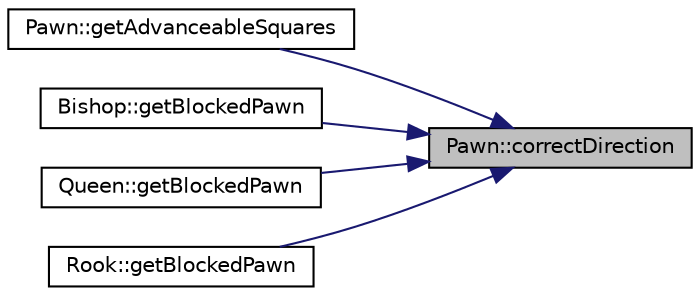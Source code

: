 digraph "Pawn::correctDirection"
{
 // LATEX_PDF_SIZE
  bgcolor="transparent";
  edge [fontname="Helvetica",fontsize="10",labelfontname="Helvetica",labelfontsize="10"];
  node [fontname="Helvetica",fontsize="10",shape=record];
  rankdir="RL";
  Node1 [label="Pawn::correctDirection",height=0.2,width=0.4,color="black", fillcolor="grey75", style="filled", fontcolor="black",tooltip=" "];
  Node1 -> Node2 [dir="back",color="midnightblue",fontsize="10",style="solid",fontname="Helvetica"];
  Node2 [label="Pawn::getAdvanceableSquares",height=0.2,width=0.4,color="black",URL="$de/dff/classPawn.html#a962b686adfeb638d802ea5756173d138",tooltip=" "];
  Node1 -> Node3 [dir="back",color="midnightblue",fontsize="10",style="solid",fontname="Helvetica"];
  Node3 [label="Bishop::getBlockedPawn",height=0.2,width=0.4,color="black",URL="$de/dfb/classBishop.html#a653135611d9742ed6210ca4e129aa269",tooltip=" "];
  Node1 -> Node4 [dir="back",color="midnightblue",fontsize="10",style="solid",fontname="Helvetica"];
  Node4 [label="Queen::getBlockedPawn",height=0.2,width=0.4,color="black",URL="$d5/d3f/classQueen.html#ac581874885155768bee2550f5bc61949",tooltip=" "];
  Node1 -> Node5 [dir="back",color="midnightblue",fontsize="10",style="solid",fontname="Helvetica"];
  Node5 [label="Rook::getBlockedPawn",height=0.2,width=0.4,color="black",URL="$db/d7e/classRook.html#ad1d4441ffc4ed5cfe4c9b8c321712a76",tooltip=" "];
}
